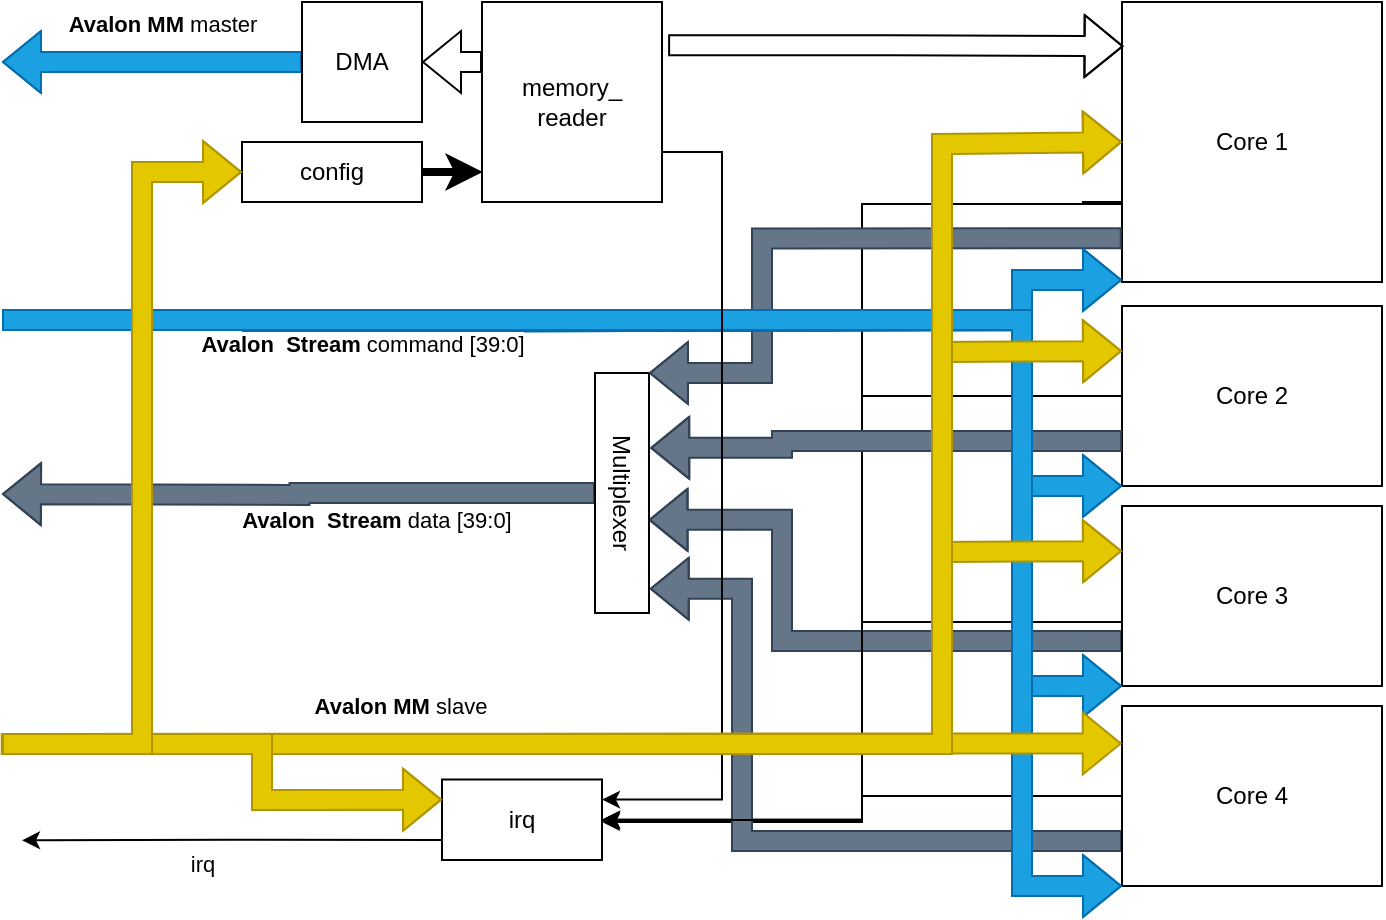 <mxfile version="23.1.5" type="device">
  <diagram name="Strona-1" id="JFwGw05MScaQHE05DP6s">
    <mxGraphModel dx="1183" dy="785" grid="1" gridSize="10" guides="1" tooltips="1" connect="1" arrows="1" fold="1" page="1" pageScale="1" pageWidth="700" pageHeight="500" math="0" shadow="0">
      <root>
        <mxCell id="0" />
        <mxCell id="1" parent="0" />
        <mxCell id="aVyLQltE0AwnXHSQBUoR-1" value="&lt;b&gt;Avalon MM&lt;/b&gt; master" style="edgeStyle=orthogonalEdgeStyle;rounded=0;orthogonalLoop=1;jettySize=auto;html=1;exitX=0;exitY=0.5;exitDx=0;exitDy=0;shape=flexArrow;fillColor=#1ba1e2;strokeColor=#006EAF;" parent="1" source="aVyLQltE0AwnXHSQBUoR-2" edge="1">
          <mxGeometry x="-0.067" y="-19" relative="1" as="geometry">
            <mxPoint y="59" as="targetPoint" />
            <Array as="points">
              <mxPoint x="140" y="59" />
              <mxPoint x="140" y="59" />
            </Array>
            <mxPoint as="offset" />
          </mxGeometry>
        </mxCell>
        <mxCell id="aVyLQltE0AwnXHSQBUoR-2" value="DMA" style="rounded=0;whiteSpace=wrap;html=1;" parent="1" vertex="1">
          <mxGeometry x="150" y="29" width="60" height="60" as="geometry" />
        </mxCell>
        <mxCell id="aVyLQltE0AwnXHSQBUoR-4" value="" style="shape=flexArrow;endArrow=classic;html=1;rounded=0;entryX=1;entryY=0.5;entryDx=0;entryDy=0;exitX=0;exitY=0.5;exitDx=0;exitDy=0;" parent="1" target="aVyLQltE0AwnXHSQBUoR-2" edge="1">
          <mxGeometry x="0.213" y="40" width="50" height="50" relative="1" as="geometry">
            <mxPoint x="240" y="59" as="sourcePoint" />
            <mxPoint x="490" y="125.75" as="targetPoint" />
            <mxPoint as="offset" />
          </mxGeometry>
        </mxCell>
        <mxCell id="NOapfvn6yGQ3tSmEN0Ui-45" value="irq" style="edgeStyle=orthogonalEdgeStyle;rounded=0;orthogonalLoop=1;jettySize=auto;html=1;exitX=0;exitY=0.75;exitDx=0;exitDy=0;" edge="1" parent="1" source="aVyLQltE0AwnXHSQBUoR-8">
          <mxGeometry x="0.145" y="11" relative="1" as="geometry">
            <mxPoint x="10" y="448.143" as="targetPoint" />
            <mxPoint as="offset" />
          </mxGeometry>
        </mxCell>
        <mxCell id="aVyLQltE0AwnXHSQBUoR-8" value="irq" style="rounded=0;whiteSpace=wrap;html=1;" parent="1" vertex="1">
          <mxGeometry x="220" y="417.75" width="80" height="40.25" as="geometry" />
        </mxCell>
        <mxCell id="NOapfvn6yGQ3tSmEN0Ui-39" style="edgeStyle=orthogonalEdgeStyle;rounded=0;orthogonalLoop=1;jettySize=auto;html=1;entryX=1;entryY=0.5;entryDx=0;entryDy=0;" edge="1" parent="1" target="aVyLQltE0AwnXHSQBUoR-8">
          <mxGeometry relative="1" as="geometry">
            <mxPoint x="540" y="129" as="sourcePoint" />
            <Array as="points">
              <mxPoint x="560" y="129" />
              <mxPoint x="560" y="130" />
              <mxPoint x="430" y="130" />
              <mxPoint x="430" y="438" />
            </Array>
          </mxGeometry>
        </mxCell>
        <mxCell id="N-iKBsg8PKnA0PSDvLCG-1" value="Core 1" style="rounded=0;whiteSpace=wrap;html=1;" parent="1" vertex="1">
          <mxGeometry x="560" y="29" width="130" height="140" as="geometry" />
        </mxCell>
        <mxCell id="NOapfvn6yGQ3tSmEN0Ui-38" style="edgeStyle=orthogonalEdgeStyle;rounded=0;orthogonalLoop=1;jettySize=auto;html=1;exitX=0;exitY=0.5;exitDx=0;exitDy=0;entryX=1;entryY=0.5;entryDx=0;entryDy=0;" edge="1" parent="1" source="N-iKBsg8PKnA0PSDvLCG-2" target="aVyLQltE0AwnXHSQBUoR-8">
          <mxGeometry relative="1" as="geometry" />
        </mxCell>
        <mxCell id="N-iKBsg8PKnA0PSDvLCG-2" value="Core 2" style="rounded=0;whiteSpace=wrap;html=1;" parent="1" vertex="1">
          <mxGeometry x="560" y="181" width="130" height="90" as="geometry" />
        </mxCell>
        <mxCell id="NOapfvn6yGQ3tSmEN0Ui-3" style="edgeStyle=orthogonalEdgeStyle;rounded=0;orthogonalLoop=1;jettySize=auto;html=1;exitX=0;exitY=0.75;exitDx=0;exitDy=0;entryX=0.612;entryY=0.008;entryDx=0;entryDy=0;entryPerimeter=0;shape=flexArrow;fillColor=#647687;strokeColor=#314354;" edge="1" parent="1" source="N-iKBsg8PKnA0PSDvLCG-3" target="NOapfvn6yGQ3tSmEN0Ui-1">
          <mxGeometry relative="1" as="geometry">
            <Array as="points">
              <mxPoint x="390" y="349" />
              <mxPoint x="390" y="288" />
            </Array>
          </mxGeometry>
        </mxCell>
        <mxCell id="NOapfvn6yGQ3tSmEN0Ui-37" style="edgeStyle=orthogonalEdgeStyle;rounded=0;orthogonalLoop=1;jettySize=auto;html=1;exitX=0;exitY=0.5;exitDx=0;exitDy=0;" edge="1" parent="1" source="N-iKBsg8PKnA0PSDvLCG-3">
          <mxGeometry relative="1" as="geometry">
            <mxPoint x="300" y="439" as="targetPoint" />
            <Array as="points">
              <mxPoint x="560" y="339" />
              <mxPoint x="430" y="339" />
              <mxPoint x="430" y="439" />
            </Array>
          </mxGeometry>
        </mxCell>
        <mxCell id="N-iKBsg8PKnA0PSDvLCG-3" value="Core 3" style="rounded=0;whiteSpace=wrap;html=1;" parent="1" vertex="1">
          <mxGeometry x="560" y="281" width="130" height="90" as="geometry" />
        </mxCell>
        <mxCell id="NOapfvn6yGQ3tSmEN0Ui-2" style="edgeStyle=orthogonalEdgeStyle;rounded=0;orthogonalLoop=1;jettySize=auto;html=1;exitX=0;exitY=0.75;exitDx=0;exitDy=0;entryX=0.899;entryY=-0.014;entryDx=0;entryDy=0;entryPerimeter=0;shape=flexArrow;fillColor=#647687;strokeColor=#314354;" edge="1" parent="1" source="N-iKBsg8PKnA0PSDvLCG-4" target="NOapfvn6yGQ3tSmEN0Ui-1">
          <mxGeometry relative="1" as="geometry">
            <Array as="points">
              <mxPoint x="370" y="449" />
              <mxPoint x="370" y="322" />
            </Array>
          </mxGeometry>
        </mxCell>
        <mxCell id="NOapfvn6yGQ3tSmEN0Ui-36" style="edgeStyle=orthogonalEdgeStyle;rounded=0;orthogonalLoop=1;jettySize=auto;html=1;exitX=0;exitY=0.5;exitDx=0;exitDy=0;" edge="1" parent="1" source="N-iKBsg8PKnA0PSDvLCG-4" target="aVyLQltE0AwnXHSQBUoR-8">
          <mxGeometry relative="1" as="geometry" />
        </mxCell>
        <mxCell id="N-iKBsg8PKnA0PSDvLCG-4" value="Core 4" style="rounded=0;whiteSpace=wrap;html=1;" parent="1" vertex="1">
          <mxGeometry x="560" y="381" width="130" height="90" as="geometry" />
        </mxCell>
        <mxCell id="NOapfvn6yGQ3tSmEN0Ui-7" style="edgeStyle=orthogonalEdgeStyle;rounded=0;orthogonalLoop=1;jettySize=auto;html=1;exitX=0.5;exitY=1;exitDx=0;exitDy=0;shape=flexArrow;fillColor=#647687;strokeColor=#314354;" edge="1" parent="1" source="NOapfvn6yGQ3tSmEN0Ui-1">
          <mxGeometry relative="1" as="geometry">
            <mxPoint y="275" as="targetPoint" />
          </mxGeometry>
        </mxCell>
        <mxCell id="NOapfvn6yGQ3tSmEN0Ui-13" value="&lt;b&gt;Avalon&amp;nbsp; Stream &lt;/b&gt;data&amp;nbsp;[39:0]" style="edgeLabel;html=1;align=center;verticalAlign=middle;resizable=0;points=[];" vertex="1" connectable="0" parent="NOapfvn6yGQ3tSmEN0Ui-7">
          <mxGeometry x="-0.23" y="-2" relative="1" as="geometry">
            <mxPoint x="5" y="15" as="offset" />
          </mxGeometry>
        </mxCell>
        <mxCell id="NOapfvn6yGQ3tSmEN0Ui-1" value="Multiplexer" style="rounded=0;whiteSpace=wrap;html=1;rotation=90;" vertex="1" parent="1">
          <mxGeometry x="250" y="261" width="120" height="27" as="geometry" />
        </mxCell>
        <mxCell id="NOapfvn6yGQ3tSmEN0Ui-4" style="edgeStyle=orthogonalEdgeStyle;rounded=0;orthogonalLoop=1;jettySize=auto;html=1;exitX=0;exitY=0.75;exitDx=0;exitDy=0;entryX=0.312;entryY=-0.023;entryDx=0;entryDy=0;entryPerimeter=0;shape=flexArrow;fillColor=#647687;strokeColor=#314354;" edge="1" parent="1" source="N-iKBsg8PKnA0PSDvLCG-2" target="NOapfvn6yGQ3tSmEN0Ui-1">
          <mxGeometry relative="1" as="geometry">
            <Array as="points">
              <mxPoint x="390" y="249" />
              <mxPoint x="390" y="252" />
            </Array>
          </mxGeometry>
        </mxCell>
        <mxCell id="NOapfvn6yGQ3tSmEN0Ui-5" style="edgeStyle=orthogonalEdgeStyle;rounded=0;orthogonalLoop=1;jettySize=auto;html=1;entryX=0;entryY=0;entryDx=0;entryDy=0;shape=flexArrow;exitX=-0.001;exitY=0.844;exitDx=0;exitDy=0;exitPerimeter=0;fillColor=#647687;strokeColor=#314354;" edge="1" parent="1" source="N-iKBsg8PKnA0PSDvLCG-1" target="NOapfvn6yGQ3tSmEN0Ui-1">
          <mxGeometry relative="1" as="geometry">
            <mxPoint x="540" y="146" as="sourcePoint" />
            <Array as="points">
              <mxPoint x="380" y="147" />
              <mxPoint x="380" y="215" />
            </Array>
          </mxGeometry>
        </mxCell>
        <mxCell id="NOapfvn6yGQ3tSmEN0Ui-8" value="" style="shape=flexArrow;endArrow=classic;html=1;rounded=0;fillColor=#1ba1e2;strokeColor=#006EAF;" edge="1" parent="1">
          <mxGeometry width="50" height="50" relative="1" as="geometry">
            <mxPoint x="120" y="189" as="sourcePoint" />
            <mxPoint x="560" y="168" as="targetPoint" />
            <Array as="points">
              <mxPoint x="510" y="188" />
              <mxPoint x="510" y="168" />
            </Array>
          </mxGeometry>
        </mxCell>
        <mxCell id="NOapfvn6yGQ3tSmEN0Ui-9" value="" style="shape=flexArrow;endArrow=classic;html=1;rounded=0;entryX=0;entryY=1;entryDx=0;entryDy=0;fillColor=#1ba1e2;strokeColor=#006EAF;" edge="1" parent="1" target="N-iKBsg8PKnA0PSDvLCG-2">
          <mxGeometry width="50" height="50" relative="1" as="geometry">
            <mxPoint x="120" y="189" as="sourcePoint" />
            <mxPoint x="510" y="318" as="targetPoint" />
            <Array as="points">
              <mxPoint x="510" y="188" />
              <mxPoint x="510" y="271" />
            </Array>
          </mxGeometry>
        </mxCell>
        <mxCell id="NOapfvn6yGQ3tSmEN0Ui-10" value="" style="shape=flexArrow;endArrow=classic;html=1;rounded=0;entryX=0;entryY=1;entryDx=0;entryDy=0;fillColor=#1ba1e2;strokeColor=#006EAF;" edge="1" parent="1" target="N-iKBsg8PKnA0PSDvLCG-3">
          <mxGeometry width="50" height="50" relative="1" as="geometry">
            <mxPoint x="120" y="189" as="sourcePoint" />
            <mxPoint x="510" y="388" as="targetPoint" />
            <Array as="points">
              <mxPoint x="510" y="188" />
              <mxPoint x="510" y="371" />
            </Array>
          </mxGeometry>
        </mxCell>
        <mxCell id="NOapfvn6yGQ3tSmEN0Ui-11" value="&lt;b&gt;Avalon&amp;nbsp; Stream&lt;/b&gt; command [39:0]" style="shape=flexArrow;endArrow=classic;html=1;rounded=0;entryX=0;entryY=1;entryDx=0;entryDy=0;fillColor=#1ba1e2;strokeColor=#006EAF;" edge="1" parent="1" target="N-iKBsg8PKnA0PSDvLCG-4">
          <mxGeometry x="-0.573" y="-12" width="50" height="50" relative="1" as="geometry">
            <mxPoint y="188" as="sourcePoint" />
            <mxPoint x="470" y="208" as="targetPoint" />
            <Array as="points">
              <mxPoint x="510" y="188" />
              <mxPoint x="510" y="471" />
            </Array>
            <mxPoint as="offset" />
          </mxGeometry>
        </mxCell>
        <mxCell id="NOapfvn6yGQ3tSmEN0Ui-16" style="edgeStyle=orthogonalEdgeStyle;rounded=0;orthogonalLoop=1;jettySize=auto;html=1;exitX=1.034;exitY=0.216;exitDx=0;exitDy=0;exitPerimeter=0;shape=flexArrow;entryX=0.006;entryY=0.158;entryDx=0;entryDy=0;entryPerimeter=0;" edge="1" parent="1" source="NOapfvn6yGQ3tSmEN0Ui-14" target="N-iKBsg8PKnA0PSDvLCG-1">
          <mxGeometry relative="1" as="geometry">
            <mxPoint x="550" y="102" as="targetPoint" />
            <Array as="points" />
          </mxGeometry>
        </mxCell>
        <mxCell id="NOapfvn6yGQ3tSmEN0Ui-26" style="edgeStyle=orthogonalEdgeStyle;rounded=0;orthogonalLoop=1;jettySize=auto;html=1;exitX=1;exitY=0.75;exitDx=0;exitDy=0;entryX=1;entryY=0.25;entryDx=0;entryDy=0;" edge="1" parent="1" source="NOapfvn6yGQ3tSmEN0Ui-14" target="aVyLQltE0AwnXHSQBUoR-8">
          <mxGeometry relative="1" as="geometry">
            <Array as="points">
              <mxPoint x="360" y="104" />
              <mxPoint x="360" y="428" />
            </Array>
          </mxGeometry>
        </mxCell>
        <mxCell id="NOapfvn6yGQ3tSmEN0Ui-14" value="memory_&lt;br&gt;reader" style="rounded=0;whiteSpace=wrap;html=1;" vertex="1" parent="1">
          <mxGeometry x="240" y="29" width="90" height="100" as="geometry" />
        </mxCell>
        <mxCell id="NOapfvn6yGQ3tSmEN0Ui-23" style="edgeStyle=orthogonalEdgeStyle;rounded=0;orthogonalLoop=1;jettySize=auto;html=1;exitX=1;exitY=0.5;exitDx=0;exitDy=0;entryX=0.004;entryY=0.847;entryDx=0;entryDy=0;entryPerimeter=0;strokeWidth=4;" edge="1" parent="1" source="NOapfvn6yGQ3tSmEN0Ui-21" target="NOapfvn6yGQ3tSmEN0Ui-14">
          <mxGeometry relative="1" as="geometry">
            <mxPoint x="230" y="113.857" as="targetPoint" />
          </mxGeometry>
        </mxCell>
        <mxCell id="NOapfvn6yGQ3tSmEN0Ui-21" value="config" style="rounded=0;whiteSpace=wrap;html=1;" vertex="1" parent="1">
          <mxGeometry x="120" y="99" width="90" height="30" as="geometry" />
        </mxCell>
        <mxCell id="NOapfvn6yGQ3tSmEN0Ui-40" value="" style="shape=flexArrow;endArrow=classic;html=1;rounded=0;entryX=-0.001;entryY=0.208;entryDx=0;entryDy=0;entryPerimeter=0;fillColor=#e3c800;strokeColor=#B09500;" edge="1" parent="1" target="N-iKBsg8PKnA0PSDvLCG-4">
          <mxGeometry width="50" height="50" relative="1" as="geometry">
            <mxPoint y="400" as="sourcePoint" />
            <mxPoint x="420" y="210" as="targetPoint" />
          </mxGeometry>
        </mxCell>
        <mxCell id="NOapfvn6yGQ3tSmEN0Ui-41" value="" style="shape=flexArrow;endArrow=classic;html=1;rounded=0;entryX=0;entryY=0.25;entryDx=0;entryDy=0;fillColor=#e3c800;strokeColor=#B09500;" edge="1" parent="1" target="N-iKBsg8PKnA0PSDvLCG-3">
          <mxGeometry width="50" height="50" relative="1" as="geometry">
            <mxPoint y="400" as="sourcePoint" />
            <mxPoint x="420" y="210" as="targetPoint" />
            <Array as="points">
              <mxPoint x="470" y="400" />
              <mxPoint x="470" y="304" />
            </Array>
          </mxGeometry>
        </mxCell>
        <mxCell id="NOapfvn6yGQ3tSmEN0Ui-42" value="" style="shape=flexArrow;endArrow=classic;html=1;rounded=0;entryX=0;entryY=0.25;entryDx=0;entryDy=0;fillColor=#e3c800;strokeColor=#B09500;" edge="1" parent="1" target="N-iKBsg8PKnA0PSDvLCG-2">
          <mxGeometry width="50" height="50" relative="1" as="geometry">
            <mxPoint y="400" as="sourcePoint" />
            <mxPoint x="410" y="430" as="targetPoint" />
            <Array as="points">
              <mxPoint x="470" y="400" />
              <mxPoint x="470" y="204" />
            </Array>
          </mxGeometry>
        </mxCell>
        <mxCell id="NOapfvn6yGQ3tSmEN0Ui-43" value="" style="shape=flexArrow;endArrow=classic;html=1;rounded=0;entryX=0;entryY=0.5;entryDx=0;entryDy=0;fillColor=#e3c800;strokeColor=#B09500;" edge="1" parent="1" target="N-iKBsg8PKnA0PSDvLCG-1">
          <mxGeometry width="50" height="50" relative="1" as="geometry">
            <mxPoint y="400" as="sourcePoint" />
            <mxPoint x="410" y="430" as="targetPoint" />
            <Array as="points">
              <mxPoint x="470" y="400" />
              <mxPoint x="470" y="100" />
            </Array>
          </mxGeometry>
        </mxCell>
        <mxCell id="NOapfvn6yGQ3tSmEN0Ui-46" value="" style="shape=flexArrow;endArrow=classic;html=1;rounded=0;entryX=0;entryY=0.25;entryDx=0;entryDy=0;fillColor=#e3c800;strokeColor=#B09500;" edge="1" parent="1" target="aVyLQltE0AwnXHSQBUoR-8">
          <mxGeometry width="50" height="50" relative="1" as="geometry">
            <mxPoint x="-0.635" y="400" as="sourcePoint" />
            <mxPoint x="350" y="350" as="targetPoint" />
            <Array as="points">
              <mxPoint x="130" y="400" />
              <mxPoint x="130" y="428" />
            </Array>
          </mxGeometry>
        </mxCell>
        <mxCell id="NOapfvn6yGQ3tSmEN0Ui-49" value="&lt;b&gt;Avalon MM&lt;/b&gt; slave" style="edgeLabel;html=1;align=center;verticalAlign=middle;resizable=0;points=[];" vertex="1" connectable="0" parent="NOapfvn6yGQ3tSmEN0Ui-46">
          <mxGeometry x="0.829" y="26" relative="1" as="geometry">
            <mxPoint y="-21" as="offset" />
          </mxGeometry>
        </mxCell>
        <mxCell id="NOapfvn6yGQ3tSmEN0Ui-48" value="" style="shape=flexArrow;endArrow=classic;html=1;rounded=0;entryX=0;entryY=0.5;entryDx=0;entryDy=0;fillColor=#e3c800;strokeColor=#B09500;" edge="1" parent="1" target="NOapfvn6yGQ3tSmEN0Ui-21">
          <mxGeometry width="50" height="50" relative="1" as="geometry">
            <mxPoint y="400" as="sourcePoint" />
            <mxPoint x="120" y="350" as="targetPoint" />
            <Array as="points">
              <mxPoint x="70" y="400" />
              <mxPoint x="70" y="114" />
            </Array>
          </mxGeometry>
        </mxCell>
      </root>
    </mxGraphModel>
  </diagram>
</mxfile>
